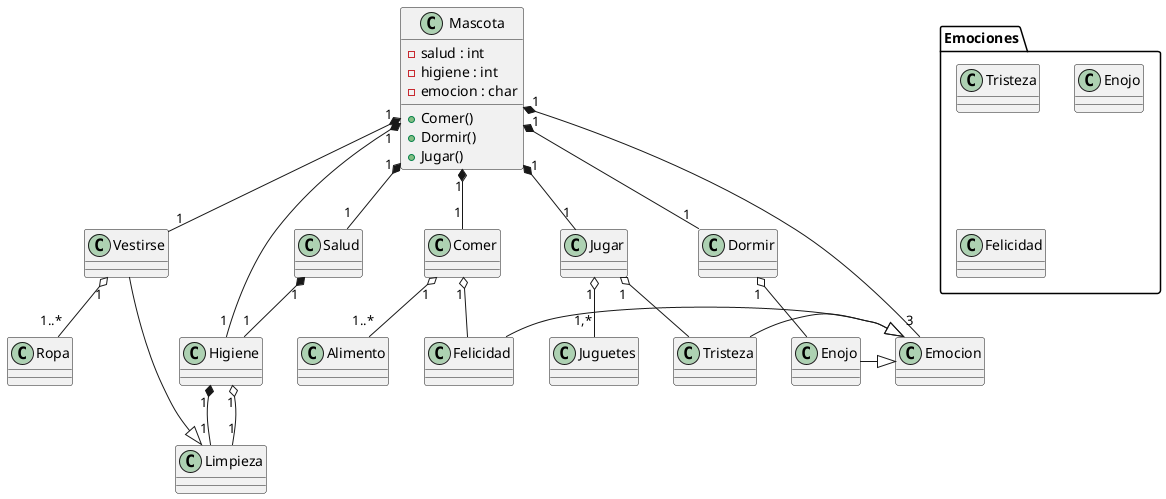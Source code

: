 @startuml mascota

package Emociones{
    class Tristeza
    class Enojo
    class Felicidad
}


class Mascota{
    - salud : int 
    - higiene : int
    - emocion : char
    + Comer() 
    + Dormir()
    + Jugar()
}

class Higiene
class Vestirse
class Emocion
class Enojo
class Felicidad
class Tristeza

class Alimento
class Ropa
class Juguetes
class Limpieza

Mascota "1" *-- "1" Salud
Mascota "1" *-- "1" Comer
Mascota "1" *-- "1" Jugar
Mascota "1" *-- "1" Dormir
Mascota "1" *-- "1" Higiene
Mascota "1" *-- "1" Vestirse

Vestirse  -|>  Limpieza
Salud "1" *-- "1" Higiene 
Higiene "1" *-- "1" Limpieza

Comer "1" o-- "1..*" Alimento
Vestirse "1" o-- "1..*" Ropa
Jugar "1" o-- "1,*" Juguetes
Higiene "1" o-- "1" Limpieza

Mascota "1" *-- "3" Emocion
Tristeza  -|>  Emocion
Felicidad  -|> Emocion
Dormir "1" o-- Enojo
Comer "1" o-- Felicidad
Jugar "1" o-- Tristeza
Enojo  -|>  Emocion

@enduml
